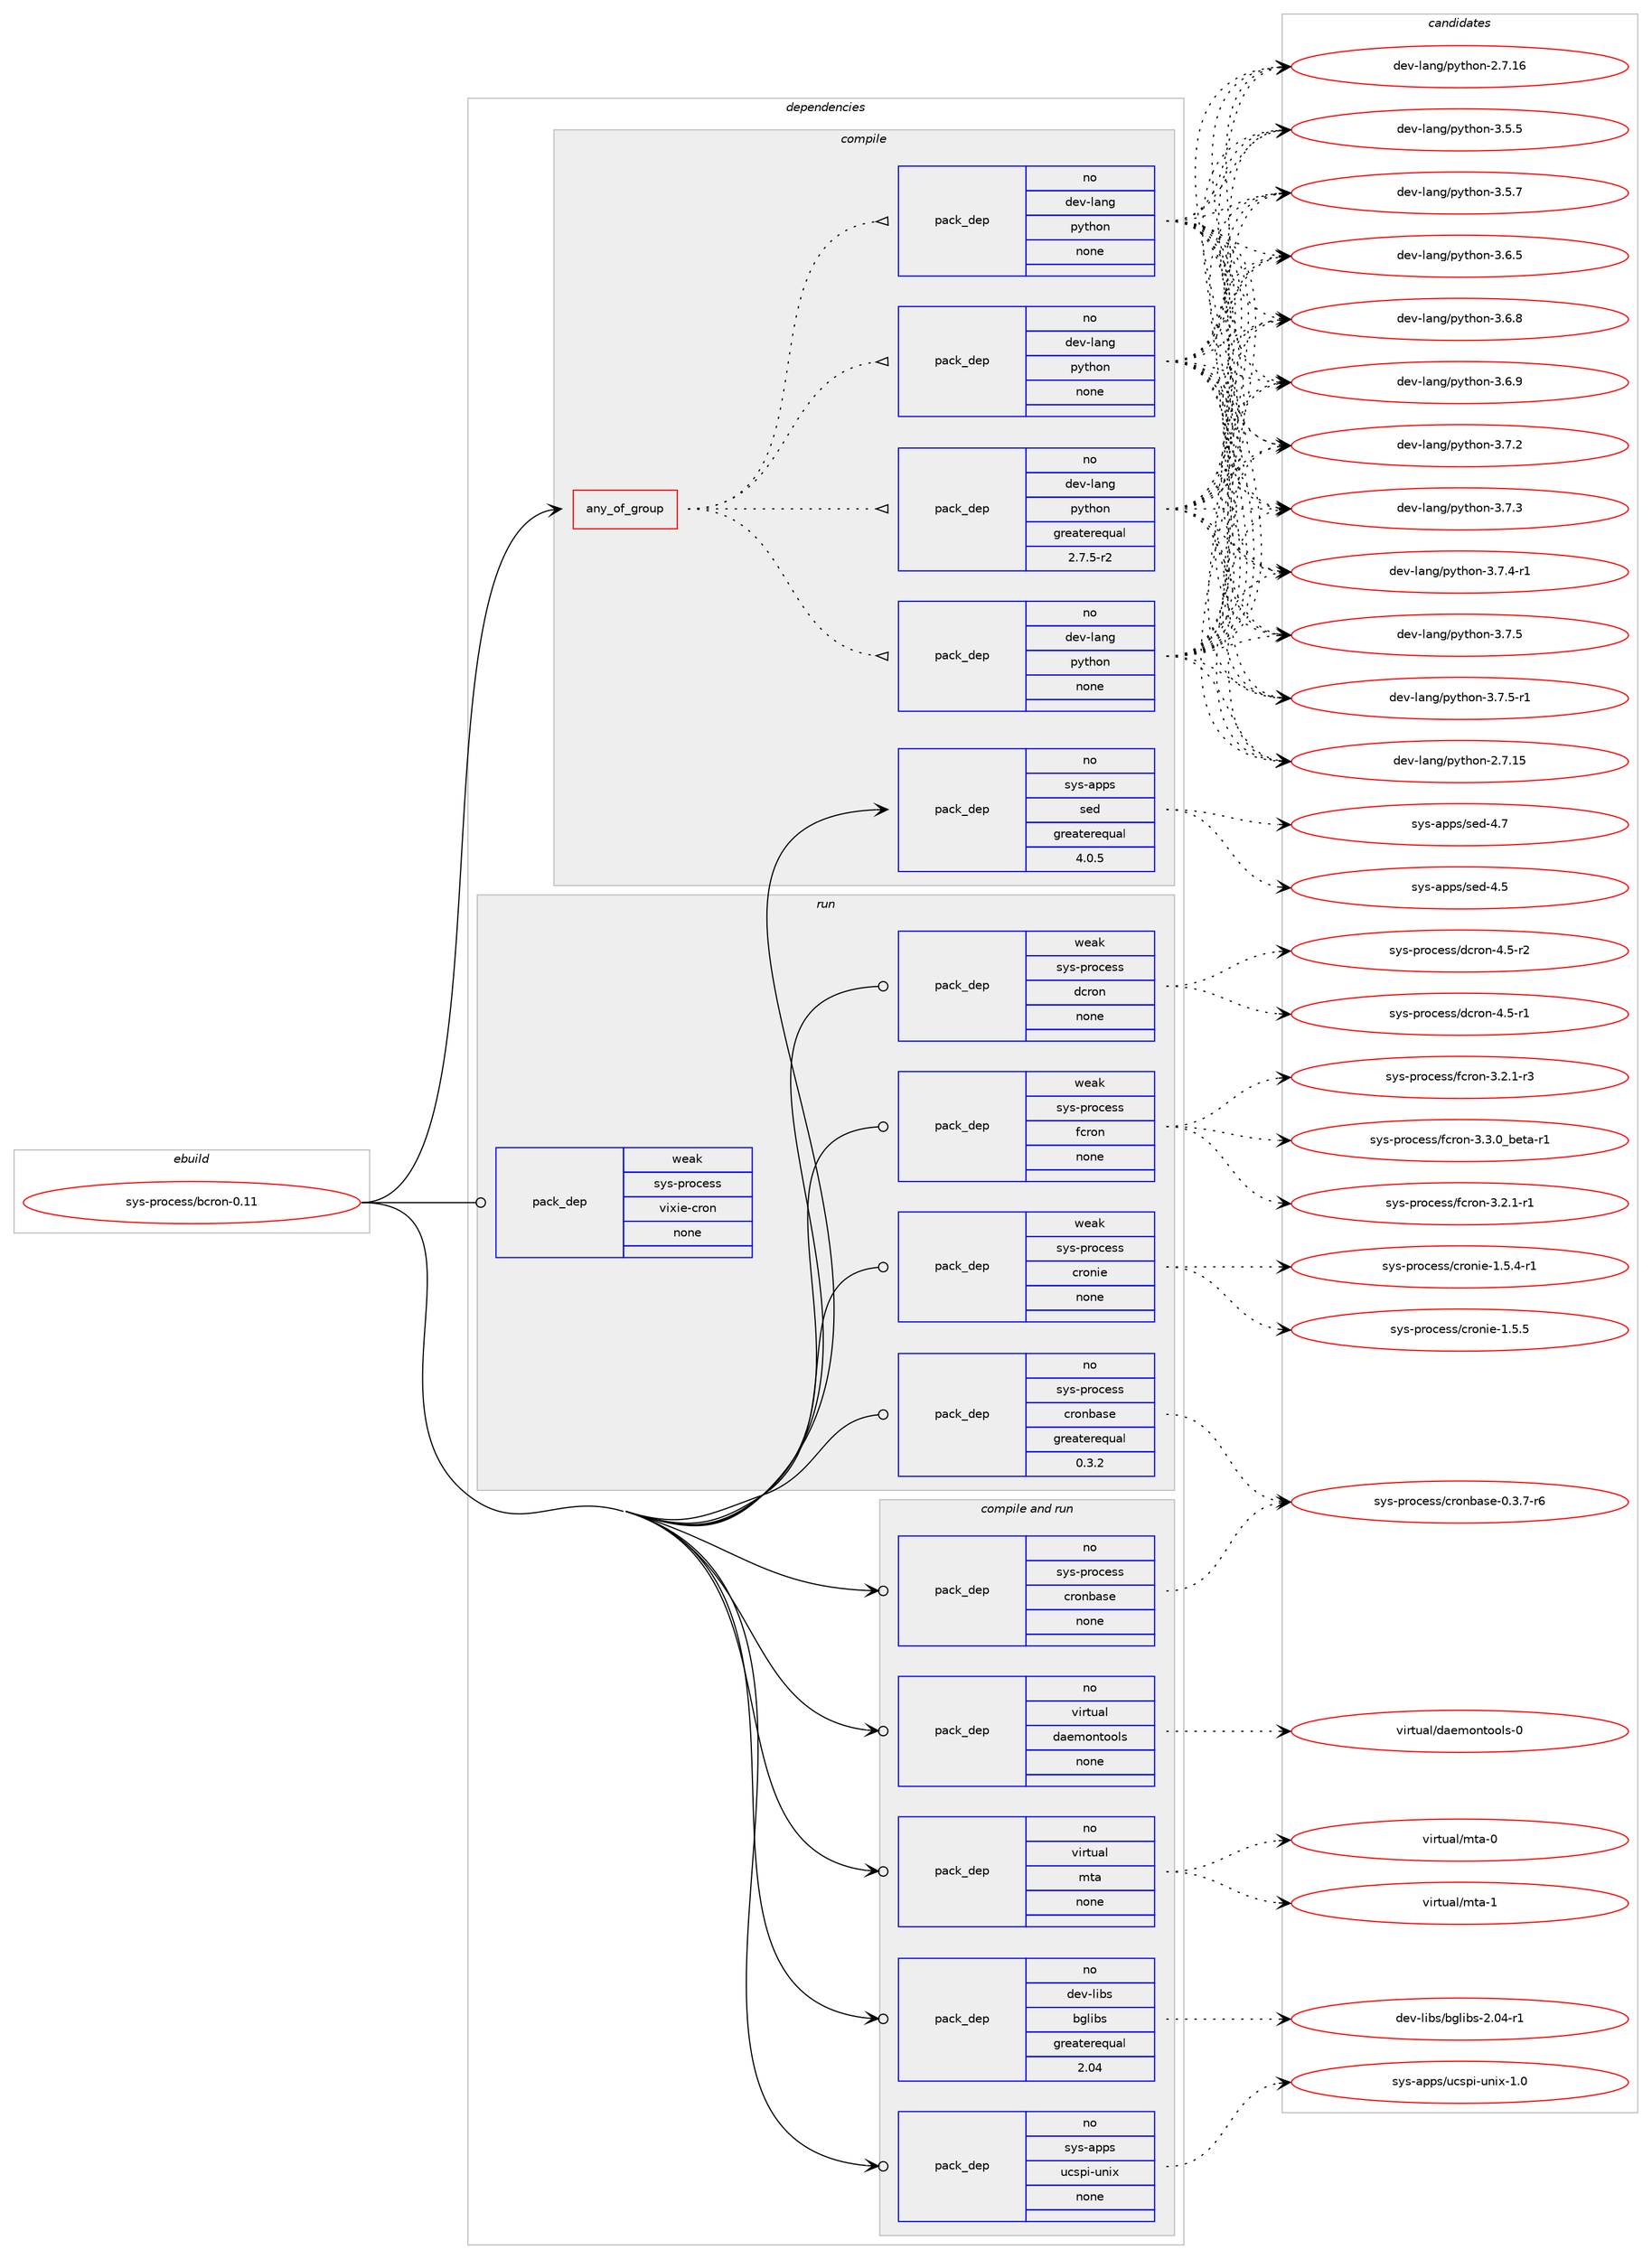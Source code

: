 digraph prolog {

# *************
# Graph options
# *************

newrank=true;
concentrate=true;
compound=true;
graph [rankdir=LR,fontname=Helvetica,fontsize=10,ranksep=1.5];#, ranksep=2.5, nodesep=0.2];
edge  [arrowhead=vee];
node  [fontname=Helvetica,fontsize=10];

# **********
# The ebuild
# **********

subgraph cluster_leftcol {
color=gray;
rank=same;
label=<<i>ebuild</i>>;
id [label="sys-process/bcron-0.11", color=red, width=4, href="../sys-process/bcron-0.11.svg"];
}

# ****************
# The dependencies
# ****************

subgraph cluster_midcol {
color=gray;
label=<<i>dependencies</i>>;
subgraph cluster_compile {
fillcolor="#eeeeee";
style=filled;
label=<<i>compile</i>>;
subgraph any15270 {
dependency899528 [label=<<TABLE BORDER="0" CELLBORDER="1" CELLSPACING="0" CELLPADDING="4"><TR><TD CELLPADDING="10">any_of_group</TD></TR></TABLE>>, shape=none, color=red];subgraph pack667486 {
dependency899529 [label=<<TABLE BORDER="0" CELLBORDER="1" CELLSPACING="0" CELLPADDING="4" WIDTH="220"><TR><TD ROWSPAN="6" CELLPADDING="30">pack_dep</TD></TR><TR><TD WIDTH="110">no</TD></TR><TR><TD>dev-lang</TD></TR><TR><TD>python</TD></TR><TR><TD>none</TD></TR><TR><TD></TD></TR></TABLE>>, shape=none, color=blue];
}
dependency899528:e -> dependency899529:w [weight=20,style="dotted",arrowhead="oinv"];
subgraph pack667487 {
dependency899530 [label=<<TABLE BORDER="0" CELLBORDER="1" CELLSPACING="0" CELLPADDING="4" WIDTH="220"><TR><TD ROWSPAN="6" CELLPADDING="30">pack_dep</TD></TR><TR><TD WIDTH="110">no</TD></TR><TR><TD>dev-lang</TD></TR><TR><TD>python</TD></TR><TR><TD>none</TD></TR><TR><TD></TD></TR></TABLE>>, shape=none, color=blue];
}
dependency899528:e -> dependency899530:w [weight=20,style="dotted",arrowhead="oinv"];
subgraph pack667488 {
dependency899531 [label=<<TABLE BORDER="0" CELLBORDER="1" CELLSPACING="0" CELLPADDING="4" WIDTH="220"><TR><TD ROWSPAN="6" CELLPADDING="30">pack_dep</TD></TR><TR><TD WIDTH="110">no</TD></TR><TR><TD>dev-lang</TD></TR><TR><TD>python</TD></TR><TR><TD>none</TD></TR><TR><TD></TD></TR></TABLE>>, shape=none, color=blue];
}
dependency899528:e -> dependency899531:w [weight=20,style="dotted",arrowhead="oinv"];
subgraph pack667489 {
dependency899532 [label=<<TABLE BORDER="0" CELLBORDER="1" CELLSPACING="0" CELLPADDING="4" WIDTH="220"><TR><TD ROWSPAN="6" CELLPADDING="30">pack_dep</TD></TR><TR><TD WIDTH="110">no</TD></TR><TR><TD>dev-lang</TD></TR><TR><TD>python</TD></TR><TR><TD>greaterequal</TD></TR><TR><TD>2.7.5-r2</TD></TR></TABLE>>, shape=none, color=blue];
}
dependency899528:e -> dependency899532:w [weight=20,style="dotted",arrowhead="oinv"];
}
id:e -> dependency899528:w [weight=20,style="solid",arrowhead="vee"];
subgraph pack667490 {
dependency899533 [label=<<TABLE BORDER="0" CELLBORDER="1" CELLSPACING="0" CELLPADDING="4" WIDTH="220"><TR><TD ROWSPAN="6" CELLPADDING="30">pack_dep</TD></TR><TR><TD WIDTH="110">no</TD></TR><TR><TD>sys-apps</TD></TR><TR><TD>sed</TD></TR><TR><TD>greaterequal</TD></TR><TR><TD>4.0.5</TD></TR></TABLE>>, shape=none, color=blue];
}
id:e -> dependency899533:w [weight=20,style="solid",arrowhead="vee"];
}
subgraph cluster_compileandrun {
fillcolor="#eeeeee";
style=filled;
label=<<i>compile and run</i>>;
subgraph pack667491 {
dependency899534 [label=<<TABLE BORDER="0" CELLBORDER="1" CELLSPACING="0" CELLPADDING="4" WIDTH="220"><TR><TD ROWSPAN="6" CELLPADDING="30">pack_dep</TD></TR><TR><TD WIDTH="110">no</TD></TR><TR><TD>dev-libs</TD></TR><TR><TD>bglibs</TD></TR><TR><TD>greaterequal</TD></TR><TR><TD>2.04</TD></TR></TABLE>>, shape=none, color=blue];
}
id:e -> dependency899534:w [weight=20,style="solid",arrowhead="odotvee"];
subgraph pack667492 {
dependency899535 [label=<<TABLE BORDER="0" CELLBORDER="1" CELLSPACING="0" CELLPADDING="4" WIDTH="220"><TR><TD ROWSPAN="6" CELLPADDING="30">pack_dep</TD></TR><TR><TD WIDTH="110">no</TD></TR><TR><TD>sys-apps</TD></TR><TR><TD>ucspi-unix</TD></TR><TR><TD>none</TD></TR><TR><TD></TD></TR></TABLE>>, shape=none, color=blue];
}
id:e -> dependency899535:w [weight=20,style="solid",arrowhead="odotvee"];
subgraph pack667493 {
dependency899536 [label=<<TABLE BORDER="0" CELLBORDER="1" CELLSPACING="0" CELLPADDING="4" WIDTH="220"><TR><TD ROWSPAN="6" CELLPADDING="30">pack_dep</TD></TR><TR><TD WIDTH="110">no</TD></TR><TR><TD>sys-process</TD></TR><TR><TD>cronbase</TD></TR><TR><TD>none</TD></TR><TR><TD></TD></TR></TABLE>>, shape=none, color=blue];
}
id:e -> dependency899536:w [weight=20,style="solid",arrowhead="odotvee"];
subgraph pack667494 {
dependency899537 [label=<<TABLE BORDER="0" CELLBORDER="1" CELLSPACING="0" CELLPADDING="4" WIDTH="220"><TR><TD ROWSPAN="6" CELLPADDING="30">pack_dep</TD></TR><TR><TD WIDTH="110">no</TD></TR><TR><TD>virtual</TD></TR><TR><TD>daemontools</TD></TR><TR><TD>none</TD></TR><TR><TD></TD></TR></TABLE>>, shape=none, color=blue];
}
id:e -> dependency899537:w [weight=20,style="solid",arrowhead="odotvee"];
subgraph pack667495 {
dependency899538 [label=<<TABLE BORDER="0" CELLBORDER="1" CELLSPACING="0" CELLPADDING="4" WIDTH="220"><TR><TD ROWSPAN="6" CELLPADDING="30">pack_dep</TD></TR><TR><TD WIDTH="110">no</TD></TR><TR><TD>virtual</TD></TR><TR><TD>mta</TD></TR><TR><TD>none</TD></TR><TR><TD></TD></TR></TABLE>>, shape=none, color=blue];
}
id:e -> dependency899538:w [weight=20,style="solid",arrowhead="odotvee"];
}
subgraph cluster_run {
fillcolor="#eeeeee";
style=filled;
label=<<i>run</i>>;
subgraph pack667496 {
dependency899539 [label=<<TABLE BORDER="0" CELLBORDER="1" CELLSPACING="0" CELLPADDING="4" WIDTH="220"><TR><TD ROWSPAN="6" CELLPADDING="30">pack_dep</TD></TR><TR><TD WIDTH="110">no</TD></TR><TR><TD>sys-process</TD></TR><TR><TD>cronbase</TD></TR><TR><TD>greaterequal</TD></TR><TR><TD>0.3.2</TD></TR></TABLE>>, shape=none, color=blue];
}
id:e -> dependency899539:w [weight=20,style="solid",arrowhead="odot"];
subgraph pack667497 {
dependency899540 [label=<<TABLE BORDER="0" CELLBORDER="1" CELLSPACING="0" CELLPADDING="4" WIDTH="220"><TR><TD ROWSPAN="6" CELLPADDING="30">pack_dep</TD></TR><TR><TD WIDTH="110">weak</TD></TR><TR><TD>sys-process</TD></TR><TR><TD>cronie</TD></TR><TR><TD>none</TD></TR><TR><TD></TD></TR></TABLE>>, shape=none, color=blue];
}
id:e -> dependency899540:w [weight=20,style="solid",arrowhead="odot"];
subgraph pack667498 {
dependency899541 [label=<<TABLE BORDER="0" CELLBORDER="1" CELLSPACING="0" CELLPADDING="4" WIDTH="220"><TR><TD ROWSPAN="6" CELLPADDING="30">pack_dep</TD></TR><TR><TD WIDTH="110">weak</TD></TR><TR><TD>sys-process</TD></TR><TR><TD>dcron</TD></TR><TR><TD>none</TD></TR><TR><TD></TD></TR></TABLE>>, shape=none, color=blue];
}
id:e -> dependency899541:w [weight=20,style="solid",arrowhead="odot"];
subgraph pack667499 {
dependency899542 [label=<<TABLE BORDER="0" CELLBORDER="1" CELLSPACING="0" CELLPADDING="4" WIDTH="220"><TR><TD ROWSPAN="6" CELLPADDING="30">pack_dep</TD></TR><TR><TD WIDTH="110">weak</TD></TR><TR><TD>sys-process</TD></TR><TR><TD>fcron</TD></TR><TR><TD>none</TD></TR><TR><TD></TD></TR></TABLE>>, shape=none, color=blue];
}
id:e -> dependency899542:w [weight=20,style="solid",arrowhead="odot"];
subgraph pack667500 {
dependency899543 [label=<<TABLE BORDER="0" CELLBORDER="1" CELLSPACING="0" CELLPADDING="4" WIDTH="220"><TR><TD ROWSPAN="6" CELLPADDING="30">pack_dep</TD></TR><TR><TD WIDTH="110">weak</TD></TR><TR><TD>sys-process</TD></TR><TR><TD>vixie-cron</TD></TR><TR><TD>none</TD></TR><TR><TD></TD></TR></TABLE>>, shape=none, color=blue];
}
id:e -> dependency899543:w [weight=20,style="solid",arrowhead="odot"];
}
}

# **************
# The candidates
# **************

subgraph cluster_choices {
rank=same;
color=gray;
label=<<i>candidates</i>>;

subgraph choice667486 {
color=black;
nodesep=1;
choice10010111845108971101034711212111610411111045504655464953 [label="dev-lang/python-2.7.15", color=red, width=4,href="../dev-lang/python-2.7.15.svg"];
choice10010111845108971101034711212111610411111045504655464954 [label="dev-lang/python-2.7.16", color=red, width=4,href="../dev-lang/python-2.7.16.svg"];
choice100101118451089711010347112121116104111110455146534653 [label="dev-lang/python-3.5.5", color=red, width=4,href="../dev-lang/python-3.5.5.svg"];
choice100101118451089711010347112121116104111110455146534655 [label="dev-lang/python-3.5.7", color=red, width=4,href="../dev-lang/python-3.5.7.svg"];
choice100101118451089711010347112121116104111110455146544653 [label="dev-lang/python-3.6.5", color=red, width=4,href="../dev-lang/python-3.6.5.svg"];
choice100101118451089711010347112121116104111110455146544656 [label="dev-lang/python-3.6.8", color=red, width=4,href="../dev-lang/python-3.6.8.svg"];
choice100101118451089711010347112121116104111110455146544657 [label="dev-lang/python-3.6.9", color=red, width=4,href="../dev-lang/python-3.6.9.svg"];
choice100101118451089711010347112121116104111110455146554650 [label="dev-lang/python-3.7.2", color=red, width=4,href="../dev-lang/python-3.7.2.svg"];
choice100101118451089711010347112121116104111110455146554651 [label="dev-lang/python-3.7.3", color=red, width=4,href="../dev-lang/python-3.7.3.svg"];
choice1001011184510897110103471121211161041111104551465546524511449 [label="dev-lang/python-3.7.4-r1", color=red, width=4,href="../dev-lang/python-3.7.4-r1.svg"];
choice100101118451089711010347112121116104111110455146554653 [label="dev-lang/python-3.7.5", color=red, width=4,href="../dev-lang/python-3.7.5.svg"];
choice1001011184510897110103471121211161041111104551465546534511449 [label="dev-lang/python-3.7.5-r1", color=red, width=4,href="../dev-lang/python-3.7.5-r1.svg"];
dependency899529:e -> choice10010111845108971101034711212111610411111045504655464953:w [style=dotted,weight="100"];
dependency899529:e -> choice10010111845108971101034711212111610411111045504655464954:w [style=dotted,weight="100"];
dependency899529:e -> choice100101118451089711010347112121116104111110455146534653:w [style=dotted,weight="100"];
dependency899529:e -> choice100101118451089711010347112121116104111110455146534655:w [style=dotted,weight="100"];
dependency899529:e -> choice100101118451089711010347112121116104111110455146544653:w [style=dotted,weight="100"];
dependency899529:e -> choice100101118451089711010347112121116104111110455146544656:w [style=dotted,weight="100"];
dependency899529:e -> choice100101118451089711010347112121116104111110455146544657:w [style=dotted,weight="100"];
dependency899529:e -> choice100101118451089711010347112121116104111110455146554650:w [style=dotted,weight="100"];
dependency899529:e -> choice100101118451089711010347112121116104111110455146554651:w [style=dotted,weight="100"];
dependency899529:e -> choice1001011184510897110103471121211161041111104551465546524511449:w [style=dotted,weight="100"];
dependency899529:e -> choice100101118451089711010347112121116104111110455146554653:w [style=dotted,weight="100"];
dependency899529:e -> choice1001011184510897110103471121211161041111104551465546534511449:w [style=dotted,weight="100"];
}
subgraph choice667487 {
color=black;
nodesep=1;
choice10010111845108971101034711212111610411111045504655464953 [label="dev-lang/python-2.7.15", color=red, width=4,href="../dev-lang/python-2.7.15.svg"];
choice10010111845108971101034711212111610411111045504655464954 [label="dev-lang/python-2.7.16", color=red, width=4,href="../dev-lang/python-2.7.16.svg"];
choice100101118451089711010347112121116104111110455146534653 [label="dev-lang/python-3.5.5", color=red, width=4,href="../dev-lang/python-3.5.5.svg"];
choice100101118451089711010347112121116104111110455146534655 [label="dev-lang/python-3.5.7", color=red, width=4,href="../dev-lang/python-3.5.7.svg"];
choice100101118451089711010347112121116104111110455146544653 [label="dev-lang/python-3.6.5", color=red, width=4,href="../dev-lang/python-3.6.5.svg"];
choice100101118451089711010347112121116104111110455146544656 [label="dev-lang/python-3.6.8", color=red, width=4,href="../dev-lang/python-3.6.8.svg"];
choice100101118451089711010347112121116104111110455146544657 [label="dev-lang/python-3.6.9", color=red, width=4,href="../dev-lang/python-3.6.9.svg"];
choice100101118451089711010347112121116104111110455146554650 [label="dev-lang/python-3.7.2", color=red, width=4,href="../dev-lang/python-3.7.2.svg"];
choice100101118451089711010347112121116104111110455146554651 [label="dev-lang/python-3.7.3", color=red, width=4,href="../dev-lang/python-3.7.3.svg"];
choice1001011184510897110103471121211161041111104551465546524511449 [label="dev-lang/python-3.7.4-r1", color=red, width=4,href="../dev-lang/python-3.7.4-r1.svg"];
choice100101118451089711010347112121116104111110455146554653 [label="dev-lang/python-3.7.5", color=red, width=4,href="../dev-lang/python-3.7.5.svg"];
choice1001011184510897110103471121211161041111104551465546534511449 [label="dev-lang/python-3.7.5-r1", color=red, width=4,href="../dev-lang/python-3.7.5-r1.svg"];
dependency899530:e -> choice10010111845108971101034711212111610411111045504655464953:w [style=dotted,weight="100"];
dependency899530:e -> choice10010111845108971101034711212111610411111045504655464954:w [style=dotted,weight="100"];
dependency899530:e -> choice100101118451089711010347112121116104111110455146534653:w [style=dotted,weight="100"];
dependency899530:e -> choice100101118451089711010347112121116104111110455146534655:w [style=dotted,weight="100"];
dependency899530:e -> choice100101118451089711010347112121116104111110455146544653:w [style=dotted,weight="100"];
dependency899530:e -> choice100101118451089711010347112121116104111110455146544656:w [style=dotted,weight="100"];
dependency899530:e -> choice100101118451089711010347112121116104111110455146544657:w [style=dotted,weight="100"];
dependency899530:e -> choice100101118451089711010347112121116104111110455146554650:w [style=dotted,weight="100"];
dependency899530:e -> choice100101118451089711010347112121116104111110455146554651:w [style=dotted,weight="100"];
dependency899530:e -> choice1001011184510897110103471121211161041111104551465546524511449:w [style=dotted,weight="100"];
dependency899530:e -> choice100101118451089711010347112121116104111110455146554653:w [style=dotted,weight="100"];
dependency899530:e -> choice1001011184510897110103471121211161041111104551465546534511449:w [style=dotted,weight="100"];
}
subgraph choice667488 {
color=black;
nodesep=1;
choice10010111845108971101034711212111610411111045504655464953 [label="dev-lang/python-2.7.15", color=red, width=4,href="../dev-lang/python-2.7.15.svg"];
choice10010111845108971101034711212111610411111045504655464954 [label="dev-lang/python-2.7.16", color=red, width=4,href="../dev-lang/python-2.7.16.svg"];
choice100101118451089711010347112121116104111110455146534653 [label="dev-lang/python-3.5.5", color=red, width=4,href="../dev-lang/python-3.5.5.svg"];
choice100101118451089711010347112121116104111110455146534655 [label="dev-lang/python-3.5.7", color=red, width=4,href="../dev-lang/python-3.5.7.svg"];
choice100101118451089711010347112121116104111110455146544653 [label="dev-lang/python-3.6.5", color=red, width=4,href="../dev-lang/python-3.6.5.svg"];
choice100101118451089711010347112121116104111110455146544656 [label="dev-lang/python-3.6.8", color=red, width=4,href="../dev-lang/python-3.6.8.svg"];
choice100101118451089711010347112121116104111110455146544657 [label="dev-lang/python-3.6.9", color=red, width=4,href="../dev-lang/python-3.6.9.svg"];
choice100101118451089711010347112121116104111110455146554650 [label="dev-lang/python-3.7.2", color=red, width=4,href="../dev-lang/python-3.7.2.svg"];
choice100101118451089711010347112121116104111110455146554651 [label="dev-lang/python-3.7.3", color=red, width=4,href="../dev-lang/python-3.7.3.svg"];
choice1001011184510897110103471121211161041111104551465546524511449 [label="dev-lang/python-3.7.4-r1", color=red, width=4,href="../dev-lang/python-3.7.4-r1.svg"];
choice100101118451089711010347112121116104111110455146554653 [label="dev-lang/python-3.7.5", color=red, width=4,href="../dev-lang/python-3.7.5.svg"];
choice1001011184510897110103471121211161041111104551465546534511449 [label="dev-lang/python-3.7.5-r1", color=red, width=4,href="../dev-lang/python-3.7.5-r1.svg"];
dependency899531:e -> choice10010111845108971101034711212111610411111045504655464953:w [style=dotted,weight="100"];
dependency899531:e -> choice10010111845108971101034711212111610411111045504655464954:w [style=dotted,weight="100"];
dependency899531:e -> choice100101118451089711010347112121116104111110455146534653:w [style=dotted,weight="100"];
dependency899531:e -> choice100101118451089711010347112121116104111110455146534655:w [style=dotted,weight="100"];
dependency899531:e -> choice100101118451089711010347112121116104111110455146544653:w [style=dotted,weight="100"];
dependency899531:e -> choice100101118451089711010347112121116104111110455146544656:w [style=dotted,weight="100"];
dependency899531:e -> choice100101118451089711010347112121116104111110455146544657:w [style=dotted,weight="100"];
dependency899531:e -> choice100101118451089711010347112121116104111110455146554650:w [style=dotted,weight="100"];
dependency899531:e -> choice100101118451089711010347112121116104111110455146554651:w [style=dotted,weight="100"];
dependency899531:e -> choice1001011184510897110103471121211161041111104551465546524511449:w [style=dotted,weight="100"];
dependency899531:e -> choice100101118451089711010347112121116104111110455146554653:w [style=dotted,weight="100"];
dependency899531:e -> choice1001011184510897110103471121211161041111104551465546534511449:w [style=dotted,weight="100"];
}
subgraph choice667489 {
color=black;
nodesep=1;
choice10010111845108971101034711212111610411111045504655464953 [label="dev-lang/python-2.7.15", color=red, width=4,href="../dev-lang/python-2.7.15.svg"];
choice10010111845108971101034711212111610411111045504655464954 [label="dev-lang/python-2.7.16", color=red, width=4,href="../dev-lang/python-2.7.16.svg"];
choice100101118451089711010347112121116104111110455146534653 [label="dev-lang/python-3.5.5", color=red, width=4,href="../dev-lang/python-3.5.5.svg"];
choice100101118451089711010347112121116104111110455146534655 [label="dev-lang/python-3.5.7", color=red, width=4,href="../dev-lang/python-3.5.7.svg"];
choice100101118451089711010347112121116104111110455146544653 [label="dev-lang/python-3.6.5", color=red, width=4,href="../dev-lang/python-3.6.5.svg"];
choice100101118451089711010347112121116104111110455146544656 [label="dev-lang/python-3.6.8", color=red, width=4,href="../dev-lang/python-3.6.8.svg"];
choice100101118451089711010347112121116104111110455146544657 [label="dev-lang/python-3.6.9", color=red, width=4,href="../dev-lang/python-3.6.9.svg"];
choice100101118451089711010347112121116104111110455146554650 [label="dev-lang/python-3.7.2", color=red, width=4,href="../dev-lang/python-3.7.2.svg"];
choice100101118451089711010347112121116104111110455146554651 [label="dev-lang/python-3.7.3", color=red, width=4,href="../dev-lang/python-3.7.3.svg"];
choice1001011184510897110103471121211161041111104551465546524511449 [label="dev-lang/python-3.7.4-r1", color=red, width=4,href="../dev-lang/python-3.7.4-r1.svg"];
choice100101118451089711010347112121116104111110455146554653 [label="dev-lang/python-3.7.5", color=red, width=4,href="../dev-lang/python-3.7.5.svg"];
choice1001011184510897110103471121211161041111104551465546534511449 [label="dev-lang/python-3.7.5-r1", color=red, width=4,href="../dev-lang/python-3.7.5-r1.svg"];
dependency899532:e -> choice10010111845108971101034711212111610411111045504655464953:w [style=dotted,weight="100"];
dependency899532:e -> choice10010111845108971101034711212111610411111045504655464954:w [style=dotted,weight="100"];
dependency899532:e -> choice100101118451089711010347112121116104111110455146534653:w [style=dotted,weight="100"];
dependency899532:e -> choice100101118451089711010347112121116104111110455146534655:w [style=dotted,weight="100"];
dependency899532:e -> choice100101118451089711010347112121116104111110455146544653:w [style=dotted,weight="100"];
dependency899532:e -> choice100101118451089711010347112121116104111110455146544656:w [style=dotted,weight="100"];
dependency899532:e -> choice100101118451089711010347112121116104111110455146544657:w [style=dotted,weight="100"];
dependency899532:e -> choice100101118451089711010347112121116104111110455146554650:w [style=dotted,weight="100"];
dependency899532:e -> choice100101118451089711010347112121116104111110455146554651:w [style=dotted,weight="100"];
dependency899532:e -> choice1001011184510897110103471121211161041111104551465546524511449:w [style=dotted,weight="100"];
dependency899532:e -> choice100101118451089711010347112121116104111110455146554653:w [style=dotted,weight="100"];
dependency899532:e -> choice1001011184510897110103471121211161041111104551465546534511449:w [style=dotted,weight="100"];
}
subgraph choice667490 {
color=black;
nodesep=1;
choice11512111545971121121154711510110045524653 [label="sys-apps/sed-4.5", color=red, width=4,href="../sys-apps/sed-4.5.svg"];
choice11512111545971121121154711510110045524655 [label="sys-apps/sed-4.7", color=red, width=4,href="../sys-apps/sed-4.7.svg"];
dependency899533:e -> choice11512111545971121121154711510110045524653:w [style=dotted,weight="100"];
dependency899533:e -> choice11512111545971121121154711510110045524655:w [style=dotted,weight="100"];
}
subgraph choice667491 {
color=black;
nodesep=1;
choice100101118451081059811547981031081059811545504648524511449 [label="dev-libs/bglibs-2.04-r1", color=red, width=4,href="../dev-libs/bglibs-2.04-r1.svg"];
dependency899534:e -> choice100101118451081059811547981031081059811545504648524511449:w [style=dotted,weight="100"];
}
subgraph choice667492 {
color=black;
nodesep=1;
choice115121115459711211211547117991151121054511711010512045494648 [label="sys-apps/ucspi-unix-1.0", color=red, width=4,href="../sys-apps/ucspi-unix-1.0.svg"];
dependency899535:e -> choice115121115459711211211547117991151121054511711010512045494648:w [style=dotted,weight="100"];
}
subgraph choice667493 {
color=black;
nodesep=1;
choice1151211154511211411199101115115479911411111098971151014548465146554511454 [label="sys-process/cronbase-0.3.7-r6", color=red, width=4,href="../sys-process/cronbase-0.3.7-r6.svg"];
dependency899536:e -> choice1151211154511211411199101115115479911411111098971151014548465146554511454:w [style=dotted,weight="100"];
}
subgraph choice667494 {
color=black;
nodesep=1;
choice1181051141161179710847100971011091111101161111111081154548 [label="virtual/daemontools-0", color=red, width=4,href="../virtual/daemontools-0.svg"];
dependency899537:e -> choice1181051141161179710847100971011091111101161111111081154548:w [style=dotted,weight="100"];
}
subgraph choice667495 {
color=black;
nodesep=1;
choice1181051141161179710847109116974548 [label="virtual/mta-0", color=red, width=4,href="../virtual/mta-0.svg"];
choice1181051141161179710847109116974549 [label="virtual/mta-1", color=red, width=4,href="../virtual/mta-1.svg"];
dependency899538:e -> choice1181051141161179710847109116974548:w [style=dotted,weight="100"];
dependency899538:e -> choice1181051141161179710847109116974549:w [style=dotted,weight="100"];
}
subgraph choice667496 {
color=black;
nodesep=1;
choice1151211154511211411199101115115479911411111098971151014548465146554511454 [label="sys-process/cronbase-0.3.7-r6", color=red, width=4,href="../sys-process/cronbase-0.3.7-r6.svg"];
dependency899539:e -> choice1151211154511211411199101115115479911411111098971151014548465146554511454:w [style=dotted,weight="100"];
}
subgraph choice667497 {
color=black;
nodesep=1;
choice115121115451121141119910111511547991141111101051014549465346524511449 [label="sys-process/cronie-1.5.4-r1", color=red, width=4,href="../sys-process/cronie-1.5.4-r1.svg"];
choice11512111545112114111991011151154799114111110105101454946534653 [label="sys-process/cronie-1.5.5", color=red, width=4,href="../sys-process/cronie-1.5.5.svg"];
dependency899540:e -> choice115121115451121141119910111511547991141111101051014549465346524511449:w [style=dotted,weight="100"];
dependency899540:e -> choice11512111545112114111991011151154799114111110105101454946534653:w [style=dotted,weight="100"];
}
subgraph choice667498 {
color=black;
nodesep=1;
choice11512111545112114111991011151154710099114111110455246534511449 [label="sys-process/dcron-4.5-r1", color=red, width=4,href="../sys-process/dcron-4.5-r1.svg"];
choice11512111545112114111991011151154710099114111110455246534511450 [label="sys-process/dcron-4.5-r2", color=red, width=4,href="../sys-process/dcron-4.5-r2.svg"];
dependency899541:e -> choice11512111545112114111991011151154710099114111110455246534511449:w [style=dotted,weight="100"];
dependency899541:e -> choice11512111545112114111991011151154710099114111110455246534511450:w [style=dotted,weight="100"];
}
subgraph choice667499 {
color=black;
nodesep=1;
choice115121115451121141119910111511547102991141111104551465046494511449 [label="sys-process/fcron-3.2.1-r1", color=red, width=4,href="../sys-process/fcron-3.2.1-r1.svg"];
choice115121115451121141119910111511547102991141111104551465046494511451 [label="sys-process/fcron-3.2.1-r3", color=red, width=4,href="../sys-process/fcron-3.2.1-r3.svg"];
choice115121115451121141119910111511547102991141111104551465146489598101116974511449 [label="sys-process/fcron-3.3.0_beta-r1", color=red, width=4,href="../sys-process/fcron-3.3.0_beta-r1.svg"];
dependency899542:e -> choice115121115451121141119910111511547102991141111104551465046494511449:w [style=dotted,weight="100"];
dependency899542:e -> choice115121115451121141119910111511547102991141111104551465046494511451:w [style=dotted,weight="100"];
dependency899542:e -> choice115121115451121141119910111511547102991141111104551465146489598101116974511449:w [style=dotted,weight="100"];
}
subgraph choice667500 {
color=black;
nodesep=1;
}
}

}

